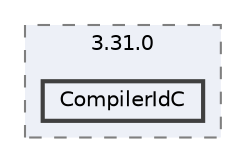 digraph "build/CMakeFiles/3.31.0/CompilerIdC"
{
 // LATEX_PDF_SIZE
  bgcolor="transparent";
  edge [fontname=Helvetica,fontsize=10,labelfontname=Helvetica,labelfontsize=10];
  node [fontname=Helvetica,fontsize=10,shape=box,height=0.2,width=0.4];
  compound=true
  subgraph clusterdir_5aebe31537d3974f8e32cdc730d5a0fc {
    graph [ bgcolor="#edf0f7", pencolor="grey50", label="3.31.0", fontname=Helvetica,fontsize=10 style="filled,dashed", URL="dir_5aebe31537d3974f8e32cdc730d5a0fc.html",tooltip=""]
  dir_dbf9480175308ae732cb8d3712ebefd9 [label="CompilerIdC", fillcolor="#edf0f7", color="grey25", style="filled,bold", URL="dir_dbf9480175308ae732cb8d3712ebefd9.html",tooltip=""];
  }
}
